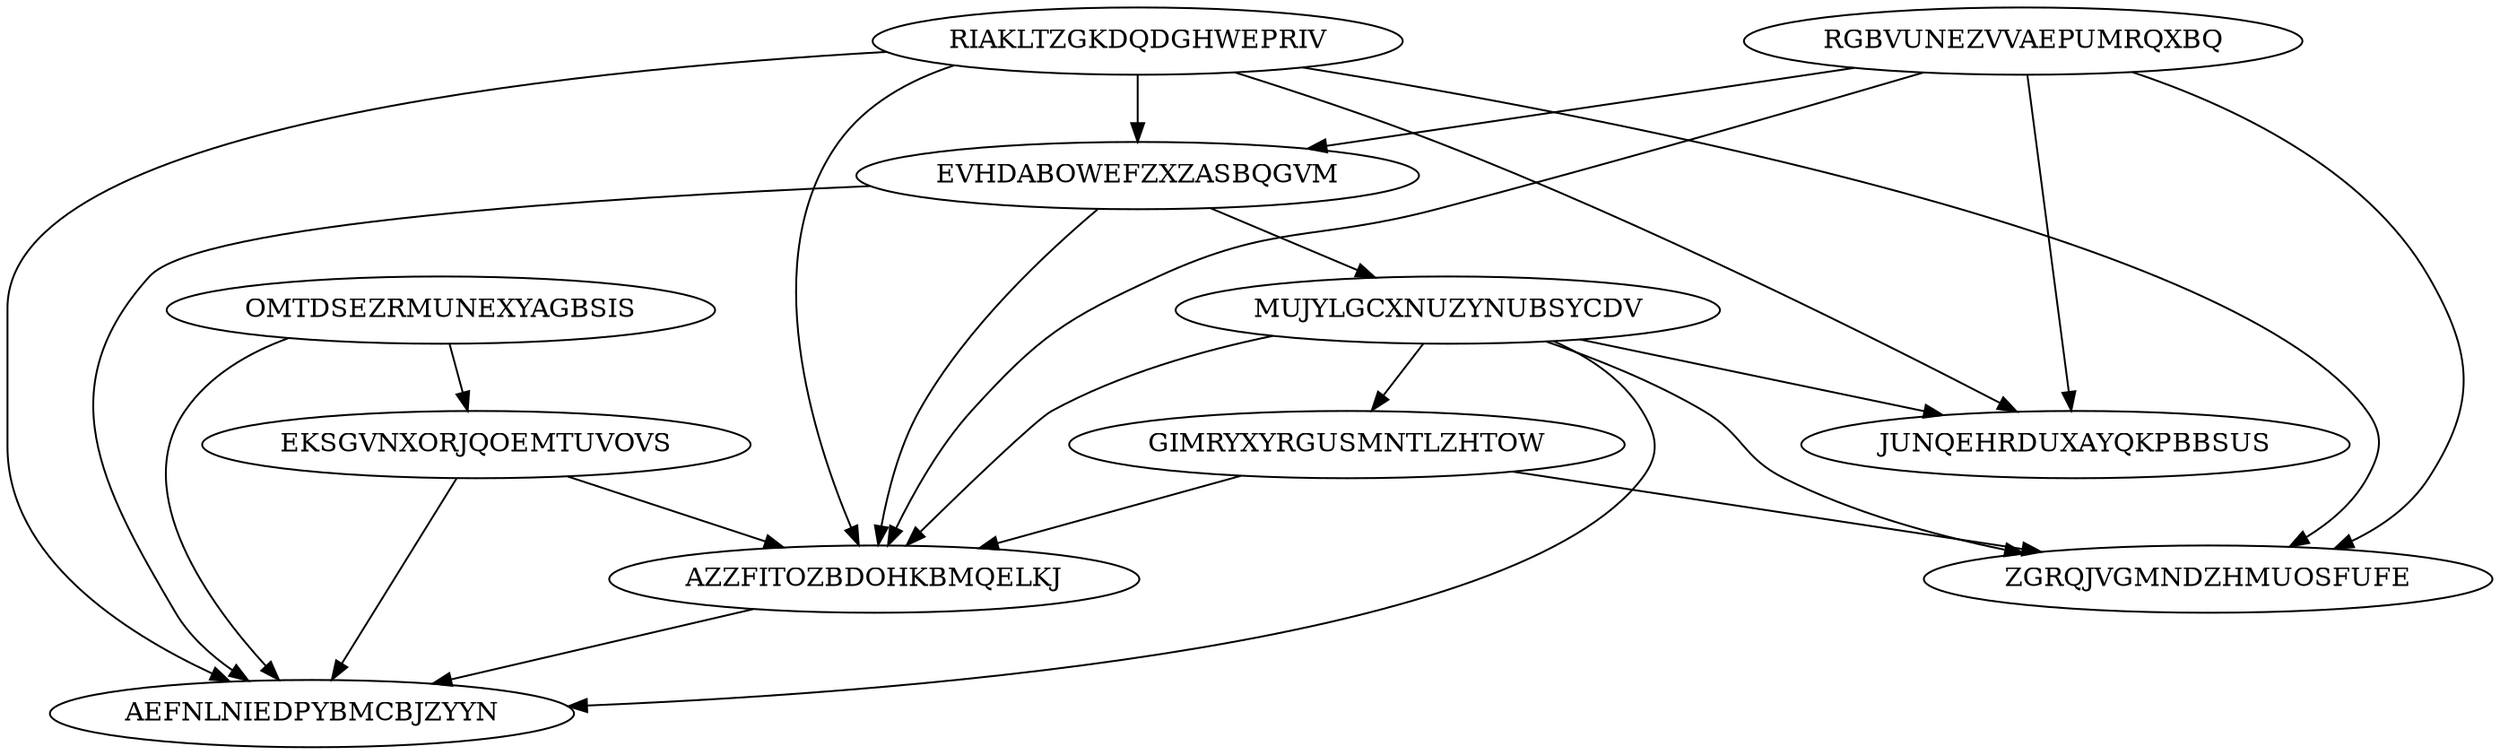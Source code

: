digraph N11M24 {
	OMTDSEZRMUNEXYAGBSIS	[Weight=13];
	RGBVUNEZVVAEPUMRQXBQ	[Weight=12];
	RIAKLTZGKDQDGHWEPRIV	[Weight=19];
	EKSGVNXORJQOEMTUVOVS	[Weight=13];
	EVHDABOWEFZXZASBQGVM	[Weight=10];
	MUJYLGCXNUZYNUBSYCDV	[Weight=16];
	GIMRYXYRGUSMNTLZHTOW	[Weight=19];
	AZZFITOZBDOHKBMQELKJ	[Weight=11];
	ZGRQJVGMNDZHMUOSFUFE	[Weight=11];
	AEFNLNIEDPYBMCBJZYYN	[Weight=10];
	JUNQEHRDUXAYQKPBBSUS	[Weight=11];
	MUJYLGCXNUZYNUBSYCDV -> GIMRYXYRGUSMNTLZHTOW [Weight=18];
	EVHDABOWEFZXZASBQGVM -> AEFNLNIEDPYBMCBJZYYN [Weight=10];
	RIAKLTZGKDQDGHWEPRIV -> AEFNLNIEDPYBMCBJZYYN [Weight=13];
	AZZFITOZBDOHKBMQELKJ -> AEFNLNIEDPYBMCBJZYYN [Weight=12];
	EKSGVNXORJQOEMTUVOVS -> AZZFITOZBDOHKBMQELKJ [Weight=19];
	OMTDSEZRMUNEXYAGBSIS -> AEFNLNIEDPYBMCBJZYYN [Weight=13];
	RGBVUNEZVVAEPUMRQXBQ -> ZGRQJVGMNDZHMUOSFUFE [Weight=12];
	MUJYLGCXNUZYNUBSYCDV -> AEFNLNIEDPYBMCBJZYYN [Weight=15];
	MUJYLGCXNUZYNUBSYCDV -> JUNQEHRDUXAYQKPBBSUS [Weight=19];
	RIAKLTZGKDQDGHWEPRIV -> EVHDABOWEFZXZASBQGVM [Weight=19];
	GIMRYXYRGUSMNTLZHTOW -> AZZFITOZBDOHKBMQELKJ [Weight=10];
	EVHDABOWEFZXZASBQGVM -> MUJYLGCXNUZYNUBSYCDV [Weight=11];
	RIAKLTZGKDQDGHWEPRIV -> JUNQEHRDUXAYQKPBBSUS [Weight=10];
	MUJYLGCXNUZYNUBSYCDV -> AZZFITOZBDOHKBMQELKJ [Weight=15];
	EVHDABOWEFZXZASBQGVM -> AZZFITOZBDOHKBMQELKJ [Weight=10];
	RGBVUNEZVVAEPUMRQXBQ -> JUNQEHRDUXAYQKPBBSUS [Weight=18];
	EKSGVNXORJQOEMTUVOVS -> AEFNLNIEDPYBMCBJZYYN [Weight=18];
	RIAKLTZGKDQDGHWEPRIV -> ZGRQJVGMNDZHMUOSFUFE [Weight=17];
	RGBVUNEZVVAEPUMRQXBQ -> EVHDABOWEFZXZASBQGVM [Weight=13];
	GIMRYXYRGUSMNTLZHTOW -> ZGRQJVGMNDZHMUOSFUFE [Weight=18];
	OMTDSEZRMUNEXYAGBSIS -> EKSGVNXORJQOEMTUVOVS [Weight=16];
	MUJYLGCXNUZYNUBSYCDV -> ZGRQJVGMNDZHMUOSFUFE [Weight=11];
	RGBVUNEZVVAEPUMRQXBQ -> AZZFITOZBDOHKBMQELKJ [Weight=12];
	RIAKLTZGKDQDGHWEPRIV -> AZZFITOZBDOHKBMQELKJ [Weight=10];
}
